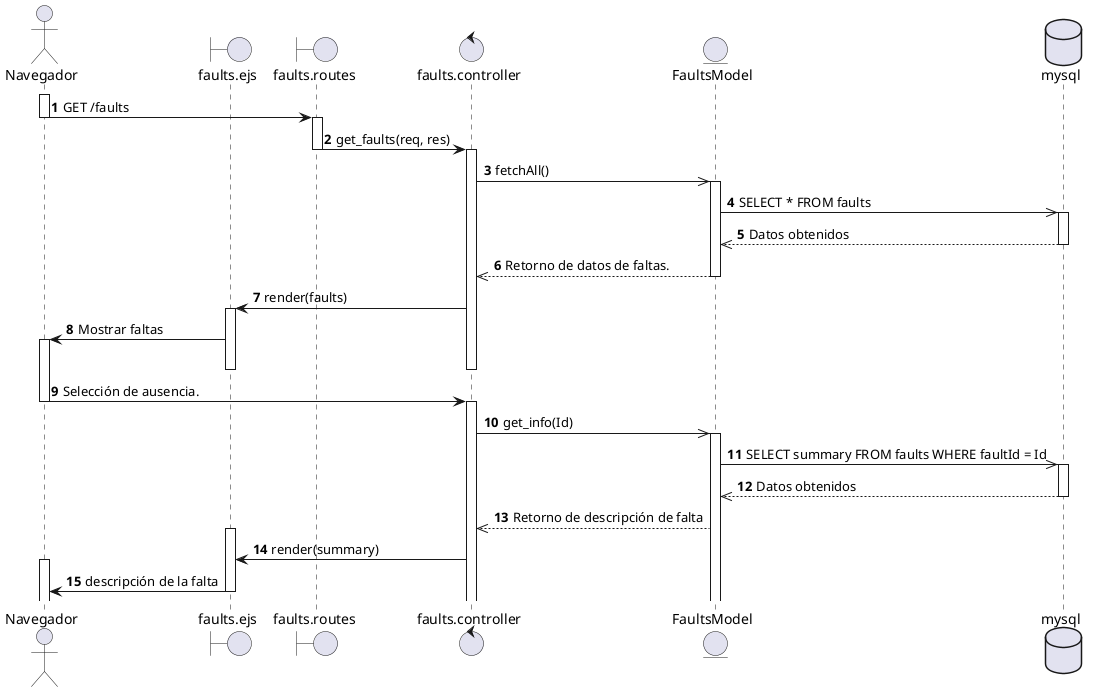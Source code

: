@startuml
actor Navegador
boundary faults.ejs
boundary faults.routes
control faults.controller
entity FaultsModel
database mysql


autonumber
' Inicio del flujo
activate Navegador
Navegador -> faults.routes : GET /faults
deactivate Navegador
activate faults.routes
faults.routes -> faults.controller : get_faults(req, res)
deactivate faults.routes
activate faults.controller


' Se utiliza la instancia para obtener los datos
faults.controller ->> FaultsModel : fetchAll()
activate FaultsModel

FaultsModel ->> mysql : SELECT * FROM faults
activate mysql
mysql -->> FaultsModel : Datos obtenidos
deactivate mysql

FaultsModel -->> faults.controller : Retorno de datos de faltas.
deactivate FaultsModel

faults.controller -> faults.ejs : render(faults)
activate faults.ejs
faults.ejs -> Navegador : Mostrar faltas
activate Navegador
deactivate faults.ejs
deactivate faults.controller
deactivate faults.routes

Navegador -> faults.controller : Selección de ausencia.
deactivate Navegador
activate faults.controller
faults.controller ->> FaultsModel : get_info(Id)
activate FaultsModel
FaultsModel ->> mysql : SELECT summary FROM faults WHERE faultId = Id
activate mysql
mysql -->> FaultsModel : Datos obtenidos
deactivate mysql
FaultsModel -->> faults.controller : Retorno de descripción de falta
activate faults.ejs
faults.controller -> faults.ejs : render(summary)
activate Navegador
faults.ejs -> Navegador : descripción de la falta
deactivate faults.ejs




@enduml